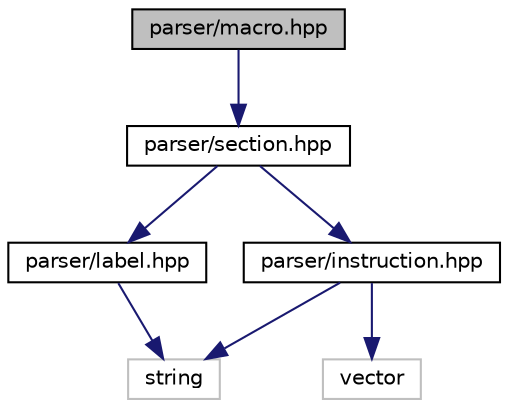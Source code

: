 digraph "parser/macro.hpp"
{
  edge [fontname="Helvetica",fontsize="10",labelfontname="Helvetica",labelfontsize="10"];
  node [fontname="Helvetica",fontsize="10",shape=record];
  Node1 [label="parser/macro.hpp",height=0.2,width=0.4,color="black", fillcolor="grey75", style="filled", fontcolor="black"];
  Node1 -> Node2 [color="midnightblue",fontsize="10",style="solid"];
  Node2 [label="parser/section.hpp",height=0.2,width=0.4,color="black", fillcolor="white", style="filled",URL="$section_8hpp.html"];
  Node2 -> Node3 [color="midnightblue",fontsize="10",style="solid"];
  Node3 [label="parser/label.hpp",height=0.2,width=0.4,color="black", fillcolor="white", style="filled",URL="$label_8hpp.html"];
  Node3 -> Node4 [color="midnightblue",fontsize="10",style="solid"];
  Node4 [label="string",height=0.2,width=0.4,color="grey75", fillcolor="white", style="filled"];
  Node2 -> Node5 [color="midnightblue",fontsize="10",style="solid"];
  Node5 [label="parser/instruction.hpp",height=0.2,width=0.4,color="black", fillcolor="white", style="filled",URL="$instruction_8hpp.html"];
  Node5 -> Node6 [color="midnightblue",fontsize="10",style="solid"];
  Node6 [label="vector",height=0.2,width=0.4,color="grey75", fillcolor="white", style="filled"];
  Node5 -> Node4 [color="midnightblue",fontsize="10",style="solid"];
}
